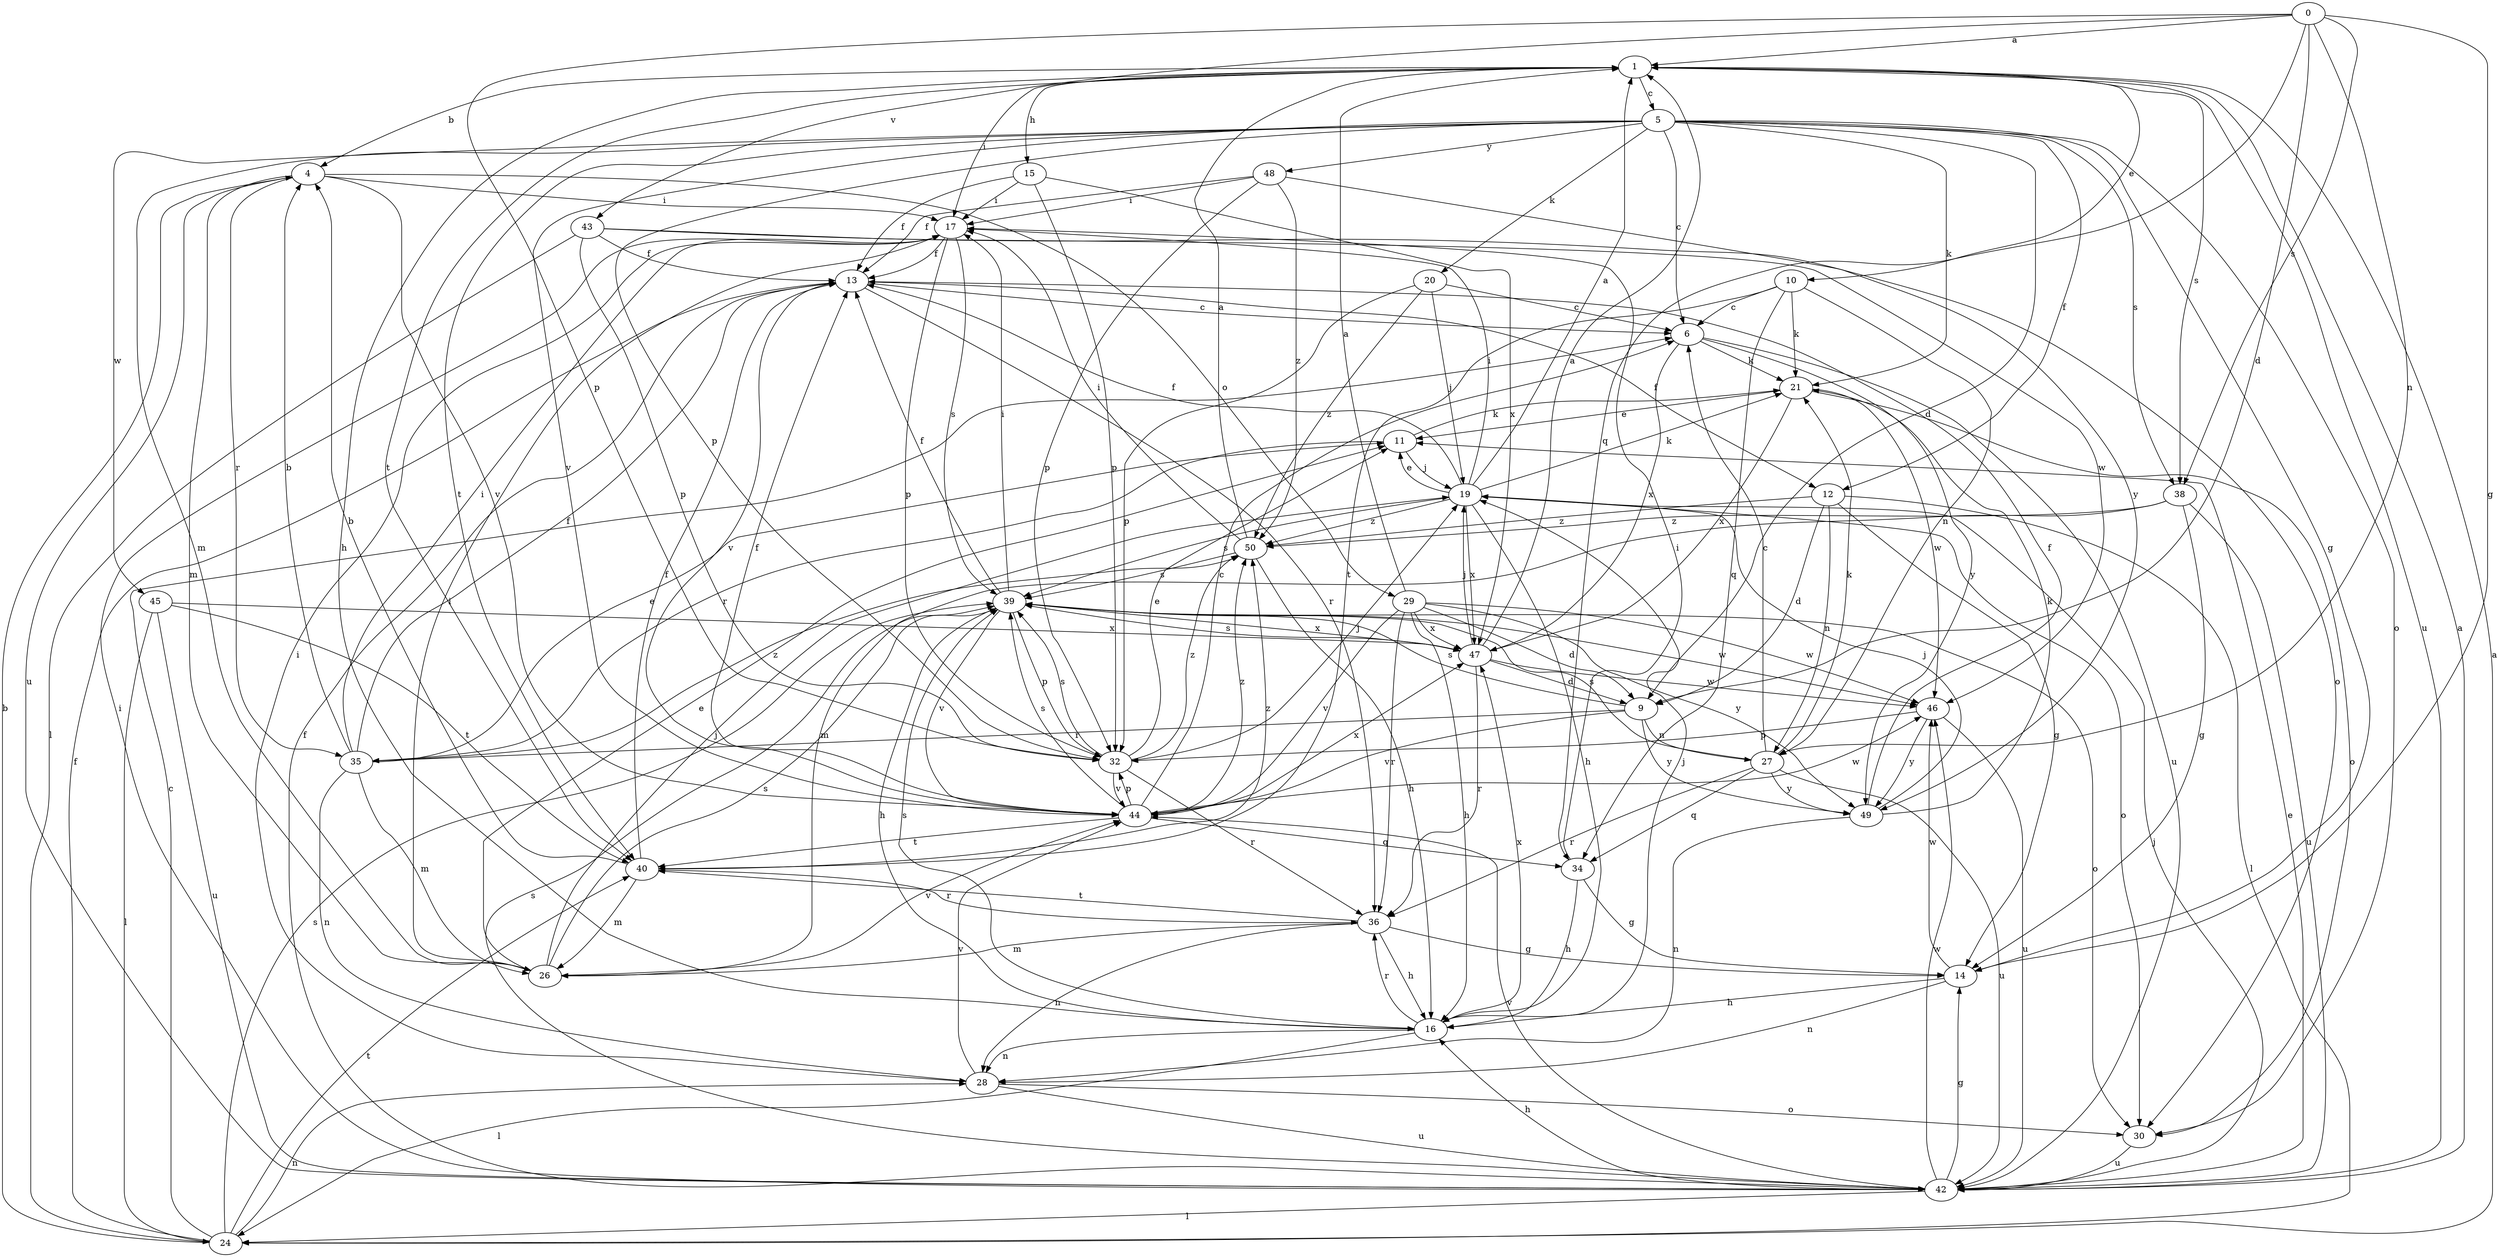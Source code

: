 strict digraph  {
0;
1;
4;
5;
6;
9;
10;
11;
12;
13;
14;
15;
16;
17;
19;
20;
21;
24;
26;
27;
28;
29;
30;
32;
34;
35;
36;
38;
39;
40;
42;
43;
44;
45;
46;
47;
48;
49;
50;
0 -> 1  [label=a];
0 -> 9  [label=d];
0 -> 14  [label=g];
0 -> 27  [label=n];
0 -> 32  [label=p];
0 -> 34  [label=q];
0 -> 38  [label=s];
0 -> 43  [label=v];
1 -> 4  [label=b];
1 -> 5  [label=c];
1 -> 10  [label=e];
1 -> 15  [label=h];
1 -> 16  [label=h];
1 -> 17  [label=i];
1 -> 38  [label=s];
1 -> 40  [label=t];
1 -> 42  [label=u];
4 -> 17  [label=i];
4 -> 26  [label=m];
4 -> 29  [label=o];
4 -> 35  [label=r];
4 -> 42  [label=u];
4 -> 44  [label=v];
5 -> 6  [label=c];
5 -> 9  [label=d];
5 -> 12  [label=f];
5 -> 14  [label=g];
5 -> 20  [label=k];
5 -> 21  [label=k];
5 -> 26  [label=m];
5 -> 30  [label=o];
5 -> 32  [label=p];
5 -> 38  [label=s];
5 -> 40  [label=t];
5 -> 44  [label=v];
5 -> 45  [label=w];
5 -> 48  [label=y];
6 -> 21  [label=k];
6 -> 42  [label=u];
6 -> 47  [label=x];
6 -> 49  [label=y];
9 -> 27  [label=n];
9 -> 35  [label=r];
9 -> 39  [label=s];
9 -> 44  [label=v];
9 -> 49  [label=y];
10 -> 6  [label=c];
10 -> 21  [label=k];
10 -> 27  [label=n];
10 -> 34  [label=q];
10 -> 40  [label=t];
11 -> 19  [label=j];
11 -> 21  [label=k];
11 -> 35  [label=r];
12 -> 9  [label=d];
12 -> 14  [label=g];
12 -> 24  [label=l];
12 -> 27  [label=n];
12 -> 50  [label=z];
13 -> 6  [label=c];
13 -> 12  [label=f];
13 -> 36  [label=r];
13 -> 44  [label=v];
14 -> 16  [label=h];
14 -> 28  [label=n];
14 -> 46  [label=w];
15 -> 13  [label=f];
15 -> 17  [label=i];
15 -> 32  [label=p];
15 -> 47  [label=x];
16 -> 19  [label=j];
16 -> 24  [label=l];
16 -> 28  [label=n];
16 -> 36  [label=r];
16 -> 39  [label=s];
16 -> 47  [label=x];
17 -> 13  [label=f];
17 -> 32  [label=p];
17 -> 39  [label=s];
19 -> 1  [label=a];
19 -> 11  [label=e];
19 -> 13  [label=f];
19 -> 16  [label=h];
19 -> 17  [label=i];
19 -> 21  [label=k];
19 -> 30  [label=o];
19 -> 39  [label=s];
19 -> 47  [label=x];
19 -> 50  [label=z];
20 -> 6  [label=c];
20 -> 19  [label=j];
20 -> 32  [label=p];
20 -> 50  [label=z];
21 -> 11  [label=e];
21 -> 30  [label=o];
21 -> 46  [label=w];
21 -> 47  [label=x];
24 -> 1  [label=a];
24 -> 4  [label=b];
24 -> 6  [label=c];
24 -> 13  [label=f];
24 -> 28  [label=n];
24 -> 39  [label=s];
24 -> 40  [label=t];
26 -> 11  [label=e];
26 -> 17  [label=i];
26 -> 19  [label=j];
26 -> 39  [label=s];
26 -> 44  [label=v];
27 -> 6  [label=c];
27 -> 21  [label=k];
27 -> 34  [label=q];
27 -> 36  [label=r];
27 -> 39  [label=s];
27 -> 42  [label=u];
27 -> 49  [label=y];
28 -> 17  [label=i];
28 -> 30  [label=o];
28 -> 42  [label=u];
28 -> 44  [label=v];
29 -> 1  [label=a];
29 -> 9  [label=d];
29 -> 16  [label=h];
29 -> 36  [label=r];
29 -> 44  [label=v];
29 -> 46  [label=w];
29 -> 47  [label=x];
29 -> 49  [label=y];
30 -> 42  [label=u];
32 -> 11  [label=e];
32 -> 19  [label=j];
32 -> 36  [label=r];
32 -> 39  [label=s];
32 -> 44  [label=v];
32 -> 50  [label=z];
34 -> 14  [label=g];
34 -> 16  [label=h];
34 -> 17  [label=i];
35 -> 4  [label=b];
35 -> 11  [label=e];
35 -> 13  [label=f];
35 -> 17  [label=i];
35 -> 26  [label=m];
35 -> 28  [label=n];
35 -> 50  [label=z];
36 -> 14  [label=g];
36 -> 16  [label=h];
36 -> 26  [label=m];
36 -> 28  [label=n];
36 -> 40  [label=t];
38 -> 14  [label=g];
38 -> 26  [label=m];
38 -> 42  [label=u];
38 -> 50  [label=z];
39 -> 13  [label=f];
39 -> 16  [label=h];
39 -> 17  [label=i];
39 -> 30  [label=o];
39 -> 32  [label=p];
39 -> 44  [label=v];
39 -> 46  [label=w];
39 -> 47  [label=x];
40 -> 4  [label=b];
40 -> 13  [label=f];
40 -> 26  [label=m];
40 -> 36  [label=r];
40 -> 50  [label=z];
42 -> 1  [label=a];
42 -> 11  [label=e];
42 -> 13  [label=f];
42 -> 14  [label=g];
42 -> 16  [label=h];
42 -> 17  [label=i];
42 -> 19  [label=j];
42 -> 24  [label=l];
42 -> 39  [label=s];
42 -> 44  [label=v];
42 -> 46  [label=w];
43 -> 13  [label=f];
43 -> 24  [label=l];
43 -> 30  [label=o];
43 -> 32  [label=p];
43 -> 46  [label=w];
44 -> 6  [label=c];
44 -> 13  [label=f];
44 -> 32  [label=p];
44 -> 34  [label=q];
44 -> 39  [label=s];
44 -> 40  [label=t];
44 -> 46  [label=w];
44 -> 47  [label=x];
44 -> 50  [label=z];
45 -> 24  [label=l];
45 -> 40  [label=t];
45 -> 42  [label=u];
45 -> 47  [label=x];
46 -> 32  [label=p];
46 -> 42  [label=u];
46 -> 49  [label=y];
47 -> 1  [label=a];
47 -> 9  [label=d];
47 -> 19  [label=j];
47 -> 36  [label=r];
47 -> 39  [label=s];
47 -> 46  [label=w];
48 -> 13  [label=f];
48 -> 17  [label=i];
48 -> 32  [label=p];
48 -> 49  [label=y];
48 -> 50  [label=z];
49 -> 13  [label=f];
49 -> 19  [label=j];
49 -> 21  [label=k];
49 -> 28  [label=n];
50 -> 1  [label=a];
50 -> 16  [label=h];
50 -> 17  [label=i];
50 -> 39  [label=s];
}
